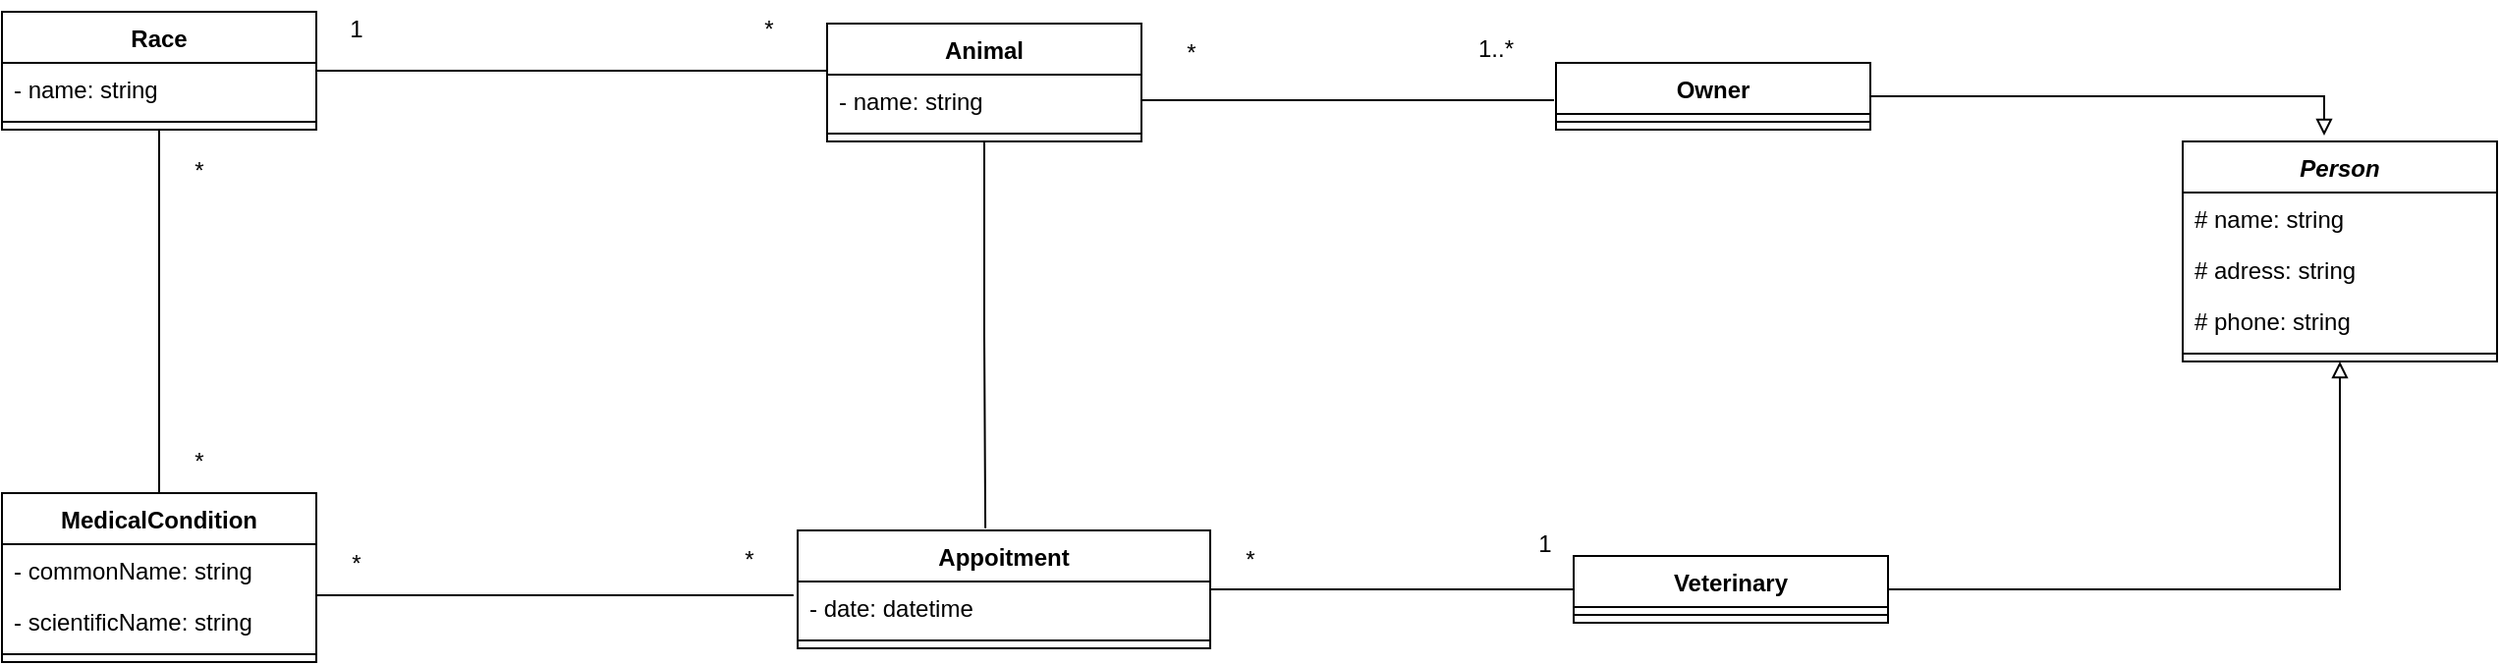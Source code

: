 <mxfile version="21.5.2" type="device">
  <diagram id="8TbhF2zVDpWQXrpQkvQu" name="Page-1">
    <mxGraphModel dx="1687" dy="936" grid="1" gridSize="10" guides="1" tooltips="1" connect="1" arrows="1" fold="1" page="1" pageScale="1" pageWidth="827" pageHeight="1169" math="0" shadow="0">
      <root>
        <mxCell id="0" />
        <mxCell id="1" parent="0" />
        <mxCell id="Xl8oOc8ApXwRleviQ_-p-91" style="edgeStyle=orthogonalEdgeStyle;rounded=0;orthogonalLoop=1;jettySize=auto;html=1;entryX=0.45;entryY=-0.027;entryDx=0;entryDy=0;entryPerimeter=0;endArrow=block;endFill=0;" edge="1" parent="1" source="Xl8oOc8ApXwRleviQ_-p-1" target="Xl8oOc8ApXwRleviQ_-p-81">
          <mxGeometry relative="1" as="geometry" />
        </mxCell>
        <mxCell id="Xl8oOc8ApXwRleviQ_-p-1" value="Owner" style="swimlane;fontStyle=1;align=center;verticalAlign=top;childLayout=stackLayout;horizontal=1;startSize=26;horizontalStack=0;resizeParent=1;resizeParentMax=0;resizeLast=0;collapsible=1;marginBottom=0;whiteSpace=wrap;html=1;" vertex="1" parent="1">
          <mxGeometry x="1081" y="280" width="160" height="34" as="geometry" />
        </mxCell>
        <mxCell id="Xl8oOc8ApXwRleviQ_-p-3" value="" style="line;strokeWidth=1;fillColor=none;align=left;verticalAlign=middle;spacingTop=-1;spacingLeft=3;spacingRight=3;rotatable=0;labelPosition=right;points=[];portConstraint=eastwest;strokeColor=inherit;" vertex="1" parent="Xl8oOc8ApXwRleviQ_-p-1">
          <mxGeometry y="26" width="160" height="8" as="geometry" />
        </mxCell>
        <mxCell id="Xl8oOc8ApXwRleviQ_-p-90" style="edgeStyle=orthogonalEdgeStyle;rounded=0;orthogonalLoop=1;jettySize=auto;html=1;entryX=0.5;entryY=1;entryDx=0;entryDy=0;endArrow=block;endFill=0;" edge="1" parent="1" source="Xl8oOc8ApXwRleviQ_-p-8" target="Xl8oOc8ApXwRleviQ_-p-81">
          <mxGeometry relative="1" as="geometry" />
        </mxCell>
        <mxCell id="Xl8oOc8ApXwRleviQ_-p-8" value="Veterinary" style="swimlane;fontStyle=1;align=center;verticalAlign=top;childLayout=stackLayout;horizontal=1;startSize=26;horizontalStack=0;resizeParent=1;resizeParentMax=0;resizeLast=0;collapsible=1;marginBottom=0;whiteSpace=wrap;html=1;" vertex="1" parent="1">
          <mxGeometry x="1090" y="531" width="160" height="34" as="geometry" />
        </mxCell>
        <mxCell id="Xl8oOc8ApXwRleviQ_-p-13" value="" style="line;strokeWidth=1;fillColor=none;align=left;verticalAlign=middle;spacingTop=-1;spacingLeft=3;spacingRight=3;rotatable=0;labelPosition=right;points=[];portConstraint=eastwest;strokeColor=inherit;" vertex="1" parent="Xl8oOc8ApXwRleviQ_-p-8">
          <mxGeometry y="26" width="160" height="8" as="geometry" />
        </mxCell>
        <mxCell id="Xl8oOc8ApXwRleviQ_-p-109" style="edgeStyle=orthogonalEdgeStyle;rounded=0;orthogonalLoop=1;jettySize=auto;html=1;entryX=0.455;entryY=-0.018;entryDx=0;entryDy=0;entryPerimeter=0;endArrow=none;endFill=0;" edge="1" parent="1" source="Xl8oOc8ApXwRleviQ_-p-15" target="Xl8oOc8ApXwRleviQ_-p-36">
          <mxGeometry relative="1" as="geometry" />
        </mxCell>
        <mxCell id="Xl8oOc8ApXwRleviQ_-p-15" value="Animal" style="swimlane;fontStyle=1;align=center;verticalAlign=top;childLayout=stackLayout;horizontal=1;startSize=26;horizontalStack=0;resizeParent=1;resizeParentMax=0;resizeLast=0;collapsible=1;marginBottom=0;whiteSpace=wrap;html=1;" vertex="1" parent="1">
          <mxGeometry x="710" y="260" width="160" height="60" as="geometry" />
        </mxCell>
        <mxCell id="Xl8oOc8ApXwRleviQ_-p-94" style="edgeStyle=orthogonalEdgeStyle;rounded=0;orthogonalLoop=1;jettySize=auto;html=1;endArrow=none;endFill=0;" edge="1" parent="Xl8oOc8ApXwRleviQ_-p-15" source="Xl8oOc8ApXwRleviQ_-p-17">
          <mxGeometry relative="1" as="geometry">
            <mxPoint x="370" y="39" as="targetPoint" />
          </mxGeometry>
        </mxCell>
        <mxCell id="Xl8oOc8ApXwRleviQ_-p-17" value="- name: string" style="text;strokeColor=none;fillColor=none;align=left;verticalAlign=top;spacingLeft=4;spacingRight=4;overflow=hidden;rotatable=0;points=[[0,0.5],[1,0.5]];portConstraint=eastwest;whiteSpace=wrap;html=1;" vertex="1" parent="Xl8oOc8ApXwRleviQ_-p-15">
          <mxGeometry y="26" width="160" height="26" as="geometry" />
        </mxCell>
        <mxCell id="Xl8oOc8ApXwRleviQ_-p-20" value="" style="line;strokeWidth=1;fillColor=none;align=left;verticalAlign=middle;spacingTop=-1;spacingLeft=3;spacingRight=3;rotatable=0;labelPosition=right;points=[];portConstraint=eastwest;strokeColor=inherit;" vertex="1" parent="Xl8oOc8ApXwRleviQ_-p-15">
          <mxGeometry y="52" width="160" height="8" as="geometry" />
        </mxCell>
        <mxCell id="Xl8oOc8ApXwRleviQ_-p-29" value="MedicalCondition" style="swimlane;fontStyle=1;align=center;verticalAlign=top;childLayout=stackLayout;horizontal=1;startSize=26;horizontalStack=0;resizeParent=1;resizeParentMax=0;resizeLast=0;collapsible=1;marginBottom=0;whiteSpace=wrap;html=1;" vertex="1" parent="1">
          <mxGeometry x="290" y="499" width="160" height="86" as="geometry" />
        </mxCell>
        <mxCell id="Xl8oOc8ApXwRleviQ_-p-31" value="- commonName: string" style="text;strokeColor=none;fillColor=none;align=left;verticalAlign=top;spacingLeft=4;spacingRight=4;overflow=hidden;rotatable=0;points=[[0,0.5],[1,0.5]];portConstraint=eastwest;whiteSpace=wrap;html=1;" vertex="1" parent="Xl8oOc8ApXwRleviQ_-p-29">
          <mxGeometry y="26" width="160" height="26" as="geometry" />
        </mxCell>
        <mxCell id="Xl8oOc8ApXwRleviQ_-p-32" value="- scientificName: string" style="text;strokeColor=none;fillColor=none;align=left;verticalAlign=top;spacingLeft=4;spacingRight=4;overflow=hidden;rotatable=0;points=[[0,0.5],[1,0.5]];portConstraint=eastwest;whiteSpace=wrap;html=1;" vertex="1" parent="Xl8oOc8ApXwRleviQ_-p-29">
          <mxGeometry y="52" width="160" height="26" as="geometry" />
        </mxCell>
        <mxCell id="Xl8oOc8ApXwRleviQ_-p-34" value="" style="line;strokeWidth=1;fillColor=none;align=left;verticalAlign=middle;spacingTop=-1;spacingLeft=3;spacingRight=3;rotatable=0;labelPosition=right;points=[];portConstraint=eastwest;strokeColor=inherit;" vertex="1" parent="Xl8oOc8ApXwRleviQ_-p-29">
          <mxGeometry y="78" width="160" height="8" as="geometry" />
        </mxCell>
        <mxCell id="Xl8oOc8ApXwRleviQ_-p-93" style="edgeStyle=orthogonalEdgeStyle;rounded=0;orthogonalLoop=1;jettySize=auto;html=1;entryX=0;entryY=0.5;entryDx=0;entryDy=0;endArrow=none;endFill=0;" edge="1" parent="1" source="Xl8oOc8ApXwRleviQ_-p-36" target="Xl8oOc8ApXwRleviQ_-p-8">
          <mxGeometry relative="1" as="geometry" />
        </mxCell>
        <mxCell id="Xl8oOc8ApXwRleviQ_-p-36" value="Appoitment" style="swimlane;fontStyle=1;align=center;verticalAlign=top;childLayout=stackLayout;horizontal=1;startSize=26;horizontalStack=0;resizeParent=1;resizeParentMax=0;resizeLast=0;collapsible=1;marginBottom=0;whiteSpace=wrap;html=1;" vertex="1" parent="1">
          <mxGeometry x="695" y="518" width="210" height="60" as="geometry" />
        </mxCell>
        <mxCell id="Xl8oOc8ApXwRleviQ_-p-38" value="- date: datetime" style="text;strokeColor=none;fillColor=none;align=left;verticalAlign=top;spacingLeft=4;spacingRight=4;overflow=hidden;rotatable=0;points=[[0,0.5],[1,0.5]];portConstraint=eastwest;whiteSpace=wrap;html=1;" vertex="1" parent="Xl8oOc8ApXwRleviQ_-p-36">
          <mxGeometry y="26" width="210" height="26" as="geometry" />
        </mxCell>
        <mxCell id="Xl8oOc8ApXwRleviQ_-p-41" value="" style="line;strokeWidth=1;fillColor=none;align=left;verticalAlign=middle;spacingTop=-1;spacingLeft=3;spacingRight=3;rotatable=0;labelPosition=right;points=[];portConstraint=eastwest;strokeColor=inherit;" vertex="1" parent="Xl8oOc8ApXwRleviQ_-p-36">
          <mxGeometry y="52" width="210" height="8" as="geometry" />
        </mxCell>
        <mxCell id="Xl8oOc8ApXwRleviQ_-p-96" style="edgeStyle=orthogonalEdgeStyle;rounded=0;orthogonalLoop=1;jettySize=auto;html=1;entryX=0;entryY=-0.077;entryDx=0;entryDy=0;entryPerimeter=0;endArrow=none;endFill=0;" edge="1" parent="1" source="Xl8oOc8ApXwRleviQ_-p-69" target="Xl8oOc8ApXwRleviQ_-p-17">
          <mxGeometry relative="1" as="geometry" />
        </mxCell>
        <mxCell id="Xl8oOc8ApXwRleviQ_-p-97" style="edgeStyle=orthogonalEdgeStyle;rounded=0;orthogonalLoop=1;jettySize=auto;html=1;entryX=0.5;entryY=0;entryDx=0;entryDy=0;endArrow=none;endFill=0;" edge="1" parent="1" source="Xl8oOc8ApXwRleviQ_-p-69" target="Xl8oOc8ApXwRleviQ_-p-29">
          <mxGeometry relative="1" as="geometry" />
        </mxCell>
        <mxCell id="Xl8oOc8ApXwRleviQ_-p-69" value="Race" style="swimlane;fontStyle=1;align=center;verticalAlign=top;childLayout=stackLayout;horizontal=1;startSize=26;horizontalStack=0;resizeParent=1;resizeParentMax=0;resizeLast=0;collapsible=1;marginBottom=0;whiteSpace=wrap;html=1;" vertex="1" parent="1">
          <mxGeometry x="290" y="254" width="160" height="60" as="geometry" />
        </mxCell>
        <mxCell id="Xl8oOc8ApXwRleviQ_-p-70" value="- name: string" style="text;strokeColor=none;fillColor=none;align=left;verticalAlign=top;spacingLeft=4;spacingRight=4;overflow=hidden;rotatable=0;points=[[0,0.5],[1,0.5]];portConstraint=eastwest;whiteSpace=wrap;html=1;" vertex="1" parent="Xl8oOc8ApXwRleviQ_-p-69">
          <mxGeometry y="26" width="160" height="26" as="geometry" />
        </mxCell>
        <mxCell id="Xl8oOc8ApXwRleviQ_-p-71" value="" style="line;strokeWidth=1;fillColor=none;align=left;verticalAlign=middle;spacingTop=-1;spacingLeft=3;spacingRight=3;rotatable=0;labelPosition=right;points=[];portConstraint=eastwest;strokeColor=inherit;" vertex="1" parent="Xl8oOc8ApXwRleviQ_-p-69">
          <mxGeometry y="52" width="160" height="8" as="geometry" />
        </mxCell>
        <mxCell id="Xl8oOc8ApXwRleviQ_-p-81" value="&lt;i&gt;Person&lt;/i&gt;" style="swimlane;fontStyle=1;align=center;verticalAlign=top;childLayout=stackLayout;horizontal=1;startSize=26;horizontalStack=0;resizeParent=1;resizeParentMax=0;resizeLast=0;collapsible=1;marginBottom=0;whiteSpace=wrap;html=1;" vertex="1" parent="1">
          <mxGeometry x="1400" y="320" width="160" height="112" as="geometry" />
        </mxCell>
        <mxCell id="Xl8oOc8ApXwRleviQ_-p-83" value="# name: string" style="text;strokeColor=none;fillColor=none;align=left;verticalAlign=top;spacingLeft=4;spacingRight=4;overflow=hidden;rotatable=0;points=[[0,0.5],[1,0.5]];portConstraint=eastwest;whiteSpace=wrap;html=1;" vertex="1" parent="Xl8oOc8ApXwRleviQ_-p-81">
          <mxGeometry y="26" width="160" height="26" as="geometry" />
        </mxCell>
        <mxCell id="Xl8oOc8ApXwRleviQ_-p-84" value="# adress: string" style="text;strokeColor=none;fillColor=none;align=left;verticalAlign=top;spacingLeft=4;spacingRight=4;overflow=hidden;rotatable=0;points=[[0,0.5],[1,0.5]];portConstraint=eastwest;whiteSpace=wrap;html=1;" vertex="1" parent="Xl8oOc8ApXwRleviQ_-p-81">
          <mxGeometry y="52" width="160" height="26" as="geometry" />
        </mxCell>
        <mxCell id="Xl8oOc8ApXwRleviQ_-p-85" value="# phone: string" style="text;strokeColor=none;fillColor=none;align=left;verticalAlign=top;spacingLeft=4;spacingRight=4;overflow=hidden;rotatable=0;points=[[0,0.5],[1,0.5]];portConstraint=eastwest;whiteSpace=wrap;html=1;" vertex="1" parent="Xl8oOc8ApXwRleviQ_-p-81">
          <mxGeometry y="78" width="160" height="26" as="geometry" />
        </mxCell>
        <mxCell id="Xl8oOc8ApXwRleviQ_-p-86" value="" style="line;strokeWidth=1;fillColor=none;align=left;verticalAlign=middle;spacingTop=-1;spacingLeft=3;spacingRight=3;rotatable=0;labelPosition=right;points=[];portConstraint=eastwest;strokeColor=inherit;" vertex="1" parent="Xl8oOc8ApXwRleviQ_-p-81">
          <mxGeometry y="104" width="160" height="8" as="geometry" />
        </mxCell>
        <mxCell id="Xl8oOc8ApXwRleviQ_-p-98" style="edgeStyle=orthogonalEdgeStyle;rounded=0;orthogonalLoop=1;jettySize=auto;html=1;entryX=-0.01;entryY=0.192;entryDx=0;entryDy=0;entryPerimeter=0;endArrow=none;endFill=0;" edge="1" parent="1" source="Xl8oOc8ApXwRleviQ_-p-31">
          <mxGeometry relative="1" as="geometry">
            <mxPoint x="692.9" y="550.992" as="targetPoint" />
            <Array as="points">
              <mxPoint x="510" y="551" />
              <mxPoint x="510" y="551" />
            </Array>
          </mxGeometry>
        </mxCell>
        <mxCell id="Xl8oOc8ApXwRleviQ_-p-99" value="1..*" style="text;html=1;align=center;verticalAlign=middle;resizable=0;points=[];autosize=1;strokeColor=none;fillColor=none;" vertex="1" parent="1">
          <mxGeometry x="1030" y="258" width="40" height="30" as="geometry" />
        </mxCell>
        <mxCell id="Xl8oOc8ApXwRleviQ_-p-100" value="*" style="text;html=1;align=center;verticalAlign=middle;resizable=0;points=[];autosize=1;strokeColor=none;fillColor=none;" vertex="1" parent="1">
          <mxGeometry x="880" y="260" width="30" height="30" as="geometry" />
        </mxCell>
        <mxCell id="Xl8oOc8ApXwRleviQ_-p-101" value="1" style="text;html=1;align=center;verticalAlign=middle;resizable=0;points=[];autosize=1;strokeColor=none;fillColor=none;" vertex="1" parent="1">
          <mxGeometry x="455" y="248" width="30" height="30" as="geometry" />
        </mxCell>
        <mxCell id="Xl8oOc8ApXwRleviQ_-p-102" value="*" style="text;html=1;align=center;verticalAlign=middle;resizable=0;points=[];autosize=1;strokeColor=none;fillColor=none;" vertex="1" parent="1">
          <mxGeometry x="665" y="248" width="30" height="30" as="geometry" />
        </mxCell>
        <mxCell id="Xl8oOc8ApXwRleviQ_-p-103" value="*" style="text;html=1;align=center;verticalAlign=middle;resizable=0;points=[];autosize=1;strokeColor=none;fillColor=none;" vertex="1" parent="1">
          <mxGeometry x="375" y="320" width="30" height="30" as="geometry" />
        </mxCell>
        <mxCell id="Xl8oOc8ApXwRleviQ_-p-104" value="*" style="text;html=1;align=center;verticalAlign=middle;resizable=0;points=[];autosize=1;strokeColor=none;fillColor=none;" vertex="1" parent="1">
          <mxGeometry x="375" y="468" width="30" height="30" as="geometry" />
        </mxCell>
        <mxCell id="Xl8oOc8ApXwRleviQ_-p-105" value="*" style="text;html=1;align=center;verticalAlign=middle;resizable=0;points=[];autosize=1;strokeColor=none;fillColor=none;" vertex="1" parent="1">
          <mxGeometry x="455" y="520" width="30" height="30" as="geometry" />
        </mxCell>
        <mxCell id="Xl8oOc8ApXwRleviQ_-p-106" value="*" style="text;html=1;align=center;verticalAlign=middle;resizable=0;points=[];autosize=1;strokeColor=none;fillColor=none;" vertex="1" parent="1">
          <mxGeometry x="655" y="518" width="30" height="30" as="geometry" />
        </mxCell>
        <mxCell id="Xl8oOc8ApXwRleviQ_-p-107" value="1" style="text;html=1;align=center;verticalAlign=middle;resizable=0;points=[];autosize=1;strokeColor=none;fillColor=none;" vertex="1" parent="1">
          <mxGeometry x="1060" y="510" width="30" height="30" as="geometry" />
        </mxCell>
        <mxCell id="Xl8oOc8ApXwRleviQ_-p-108" value="*" style="text;html=1;align=center;verticalAlign=middle;resizable=0;points=[];autosize=1;strokeColor=none;fillColor=none;" vertex="1" parent="1">
          <mxGeometry x="910" y="518" width="30" height="30" as="geometry" />
        </mxCell>
      </root>
    </mxGraphModel>
  </diagram>
</mxfile>
